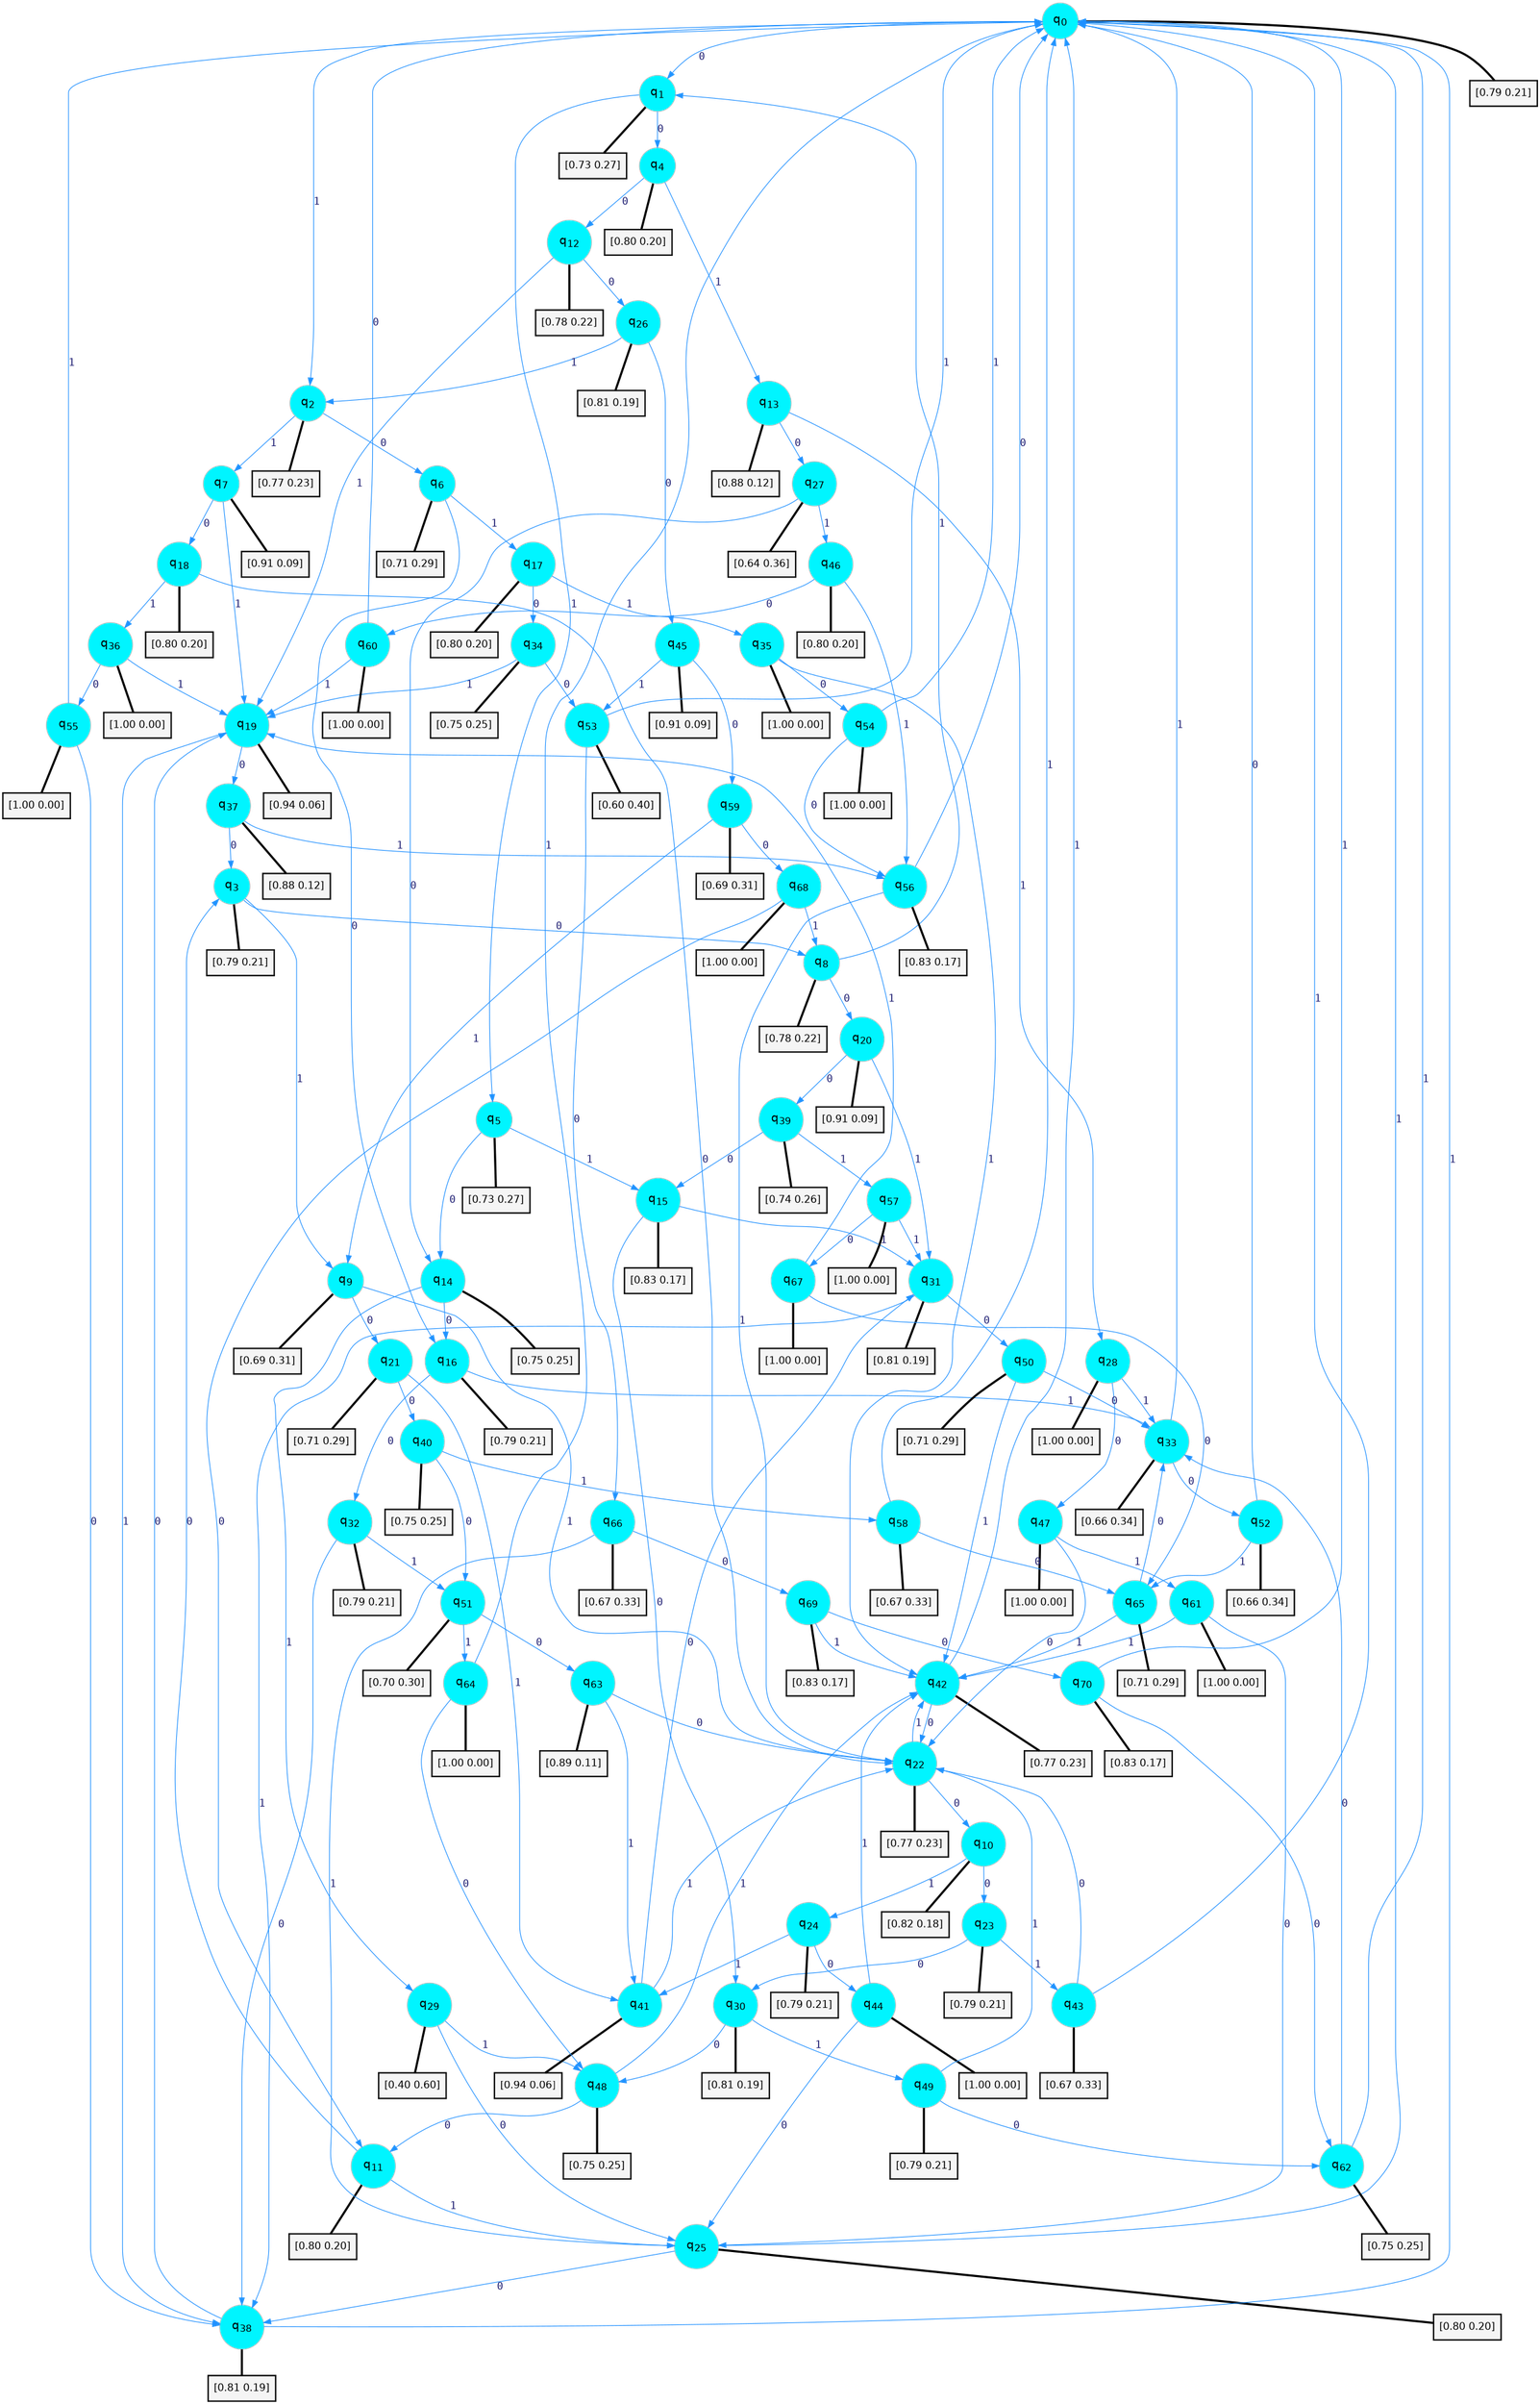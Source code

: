 digraph G {
graph [
bgcolor=transparent, dpi=300, rankdir=TD, size="40,25"];
node [
color=gray, fillcolor=turquoise1, fontcolor=black, fontname=Helvetica, fontsize=16, fontweight=bold, shape=circle, style=filled];
edge [
arrowsize=1, color=dodgerblue1, fontcolor=midnightblue, fontname=courier, fontweight=bold, penwidth=1, style=solid, weight=20];
0[label=<q<SUB>0</SUB>>];
1[label=<q<SUB>1</SUB>>];
2[label=<q<SUB>2</SUB>>];
3[label=<q<SUB>3</SUB>>];
4[label=<q<SUB>4</SUB>>];
5[label=<q<SUB>5</SUB>>];
6[label=<q<SUB>6</SUB>>];
7[label=<q<SUB>7</SUB>>];
8[label=<q<SUB>8</SUB>>];
9[label=<q<SUB>9</SUB>>];
10[label=<q<SUB>10</SUB>>];
11[label=<q<SUB>11</SUB>>];
12[label=<q<SUB>12</SUB>>];
13[label=<q<SUB>13</SUB>>];
14[label=<q<SUB>14</SUB>>];
15[label=<q<SUB>15</SUB>>];
16[label=<q<SUB>16</SUB>>];
17[label=<q<SUB>17</SUB>>];
18[label=<q<SUB>18</SUB>>];
19[label=<q<SUB>19</SUB>>];
20[label=<q<SUB>20</SUB>>];
21[label=<q<SUB>21</SUB>>];
22[label=<q<SUB>22</SUB>>];
23[label=<q<SUB>23</SUB>>];
24[label=<q<SUB>24</SUB>>];
25[label=<q<SUB>25</SUB>>];
26[label=<q<SUB>26</SUB>>];
27[label=<q<SUB>27</SUB>>];
28[label=<q<SUB>28</SUB>>];
29[label=<q<SUB>29</SUB>>];
30[label=<q<SUB>30</SUB>>];
31[label=<q<SUB>31</SUB>>];
32[label=<q<SUB>32</SUB>>];
33[label=<q<SUB>33</SUB>>];
34[label=<q<SUB>34</SUB>>];
35[label=<q<SUB>35</SUB>>];
36[label=<q<SUB>36</SUB>>];
37[label=<q<SUB>37</SUB>>];
38[label=<q<SUB>38</SUB>>];
39[label=<q<SUB>39</SUB>>];
40[label=<q<SUB>40</SUB>>];
41[label=<q<SUB>41</SUB>>];
42[label=<q<SUB>42</SUB>>];
43[label=<q<SUB>43</SUB>>];
44[label=<q<SUB>44</SUB>>];
45[label=<q<SUB>45</SUB>>];
46[label=<q<SUB>46</SUB>>];
47[label=<q<SUB>47</SUB>>];
48[label=<q<SUB>48</SUB>>];
49[label=<q<SUB>49</SUB>>];
50[label=<q<SUB>50</SUB>>];
51[label=<q<SUB>51</SUB>>];
52[label=<q<SUB>52</SUB>>];
53[label=<q<SUB>53</SUB>>];
54[label=<q<SUB>54</SUB>>];
55[label=<q<SUB>55</SUB>>];
56[label=<q<SUB>56</SUB>>];
57[label=<q<SUB>57</SUB>>];
58[label=<q<SUB>58</SUB>>];
59[label=<q<SUB>59</SUB>>];
60[label=<q<SUB>60</SUB>>];
61[label=<q<SUB>61</SUB>>];
62[label=<q<SUB>62</SUB>>];
63[label=<q<SUB>63</SUB>>];
64[label=<q<SUB>64</SUB>>];
65[label=<q<SUB>65</SUB>>];
66[label=<q<SUB>66</SUB>>];
67[label=<q<SUB>67</SUB>>];
68[label=<q<SUB>68</SUB>>];
69[label=<q<SUB>69</SUB>>];
70[label=<q<SUB>70</SUB>>];
71[label="[0.79 0.21]", shape=box,fontcolor=black, fontname=Helvetica, fontsize=14, penwidth=2, fillcolor=whitesmoke,color=black];
72[label="[0.73 0.27]", shape=box,fontcolor=black, fontname=Helvetica, fontsize=14, penwidth=2, fillcolor=whitesmoke,color=black];
73[label="[0.77 0.23]", shape=box,fontcolor=black, fontname=Helvetica, fontsize=14, penwidth=2, fillcolor=whitesmoke,color=black];
74[label="[0.79 0.21]", shape=box,fontcolor=black, fontname=Helvetica, fontsize=14, penwidth=2, fillcolor=whitesmoke,color=black];
75[label="[0.80 0.20]", shape=box,fontcolor=black, fontname=Helvetica, fontsize=14, penwidth=2, fillcolor=whitesmoke,color=black];
76[label="[0.73 0.27]", shape=box,fontcolor=black, fontname=Helvetica, fontsize=14, penwidth=2, fillcolor=whitesmoke,color=black];
77[label="[0.71 0.29]", shape=box,fontcolor=black, fontname=Helvetica, fontsize=14, penwidth=2, fillcolor=whitesmoke,color=black];
78[label="[0.91 0.09]", shape=box,fontcolor=black, fontname=Helvetica, fontsize=14, penwidth=2, fillcolor=whitesmoke,color=black];
79[label="[0.78 0.22]", shape=box,fontcolor=black, fontname=Helvetica, fontsize=14, penwidth=2, fillcolor=whitesmoke,color=black];
80[label="[0.69 0.31]", shape=box,fontcolor=black, fontname=Helvetica, fontsize=14, penwidth=2, fillcolor=whitesmoke,color=black];
81[label="[0.82 0.18]", shape=box,fontcolor=black, fontname=Helvetica, fontsize=14, penwidth=2, fillcolor=whitesmoke,color=black];
82[label="[0.80 0.20]", shape=box,fontcolor=black, fontname=Helvetica, fontsize=14, penwidth=2, fillcolor=whitesmoke,color=black];
83[label="[0.78 0.22]", shape=box,fontcolor=black, fontname=Helvetica, fontsize=14, penwidth=2, fillcolor=whitesmoke,color=black];
84[label="[0.88 0.12]", shape=box,fontcolor=black, fontname=Helvetica, fontsize=14, penwidth=2, fillcolor=whitesmoke,color=black];
85[label="[0.75 0.25]", shape=box,fontcolor=black, fontname=Helvetica, fontsize=14, penwidth=2, fillcolor=whitesmoke,color=black];
86[label="[0.83 0.17]", shape=box,fontcolor=black, fontname=Helvetica, fontsize=14, penwidth=2, fillcolor=whitesmoke,color=black];
87[label="[0.79 0.21]", shape=box,fontcolor=black, fontname=Helvetica, fontsize=14, penwidth=2, fillcolor=whitesmoke,color=black];
88[label="[0.80 0.20]", shape=box,fontcolor=black, fontname=Helvetica, fontsize=14, penwidth=2, fillcolor=whitesmoke,color=black];
89[label="[0.80 0.20]", shape=box,fontcolor=black, fontname=Helvetica, fontsize=14, penwidth=2, fillcolor=whitesmoke,color=black];
90[label="[0.94 0.06]", shape=box,fontcolor=black, fontname=Helvetica, fontsize=14, penwidth=2, fillcolor=whitesmoke,color=black];
91[label="[0.91 0.09]", shape=box,fontcolor=black, fontname=Helvetica, fontsize=14, penwidth=2, fillcolor=whitesmoke,color=black];
92[label="[0.71 0.29]", shape=box,fontcolor=black, fontname=Helvetica, fontsize=14, penwidth=2, fillcolor=whitesmoke,color=black];
93[label="[0.77 0.23]", shape=box,fontcolor=black, fontname=Helvetica, fontsize=14, penwidth=2, fillcolor=whitesmoke,color=black];
94[label="[0.79 0.21]", shape=box,fontcolor=black, fontname=Helvetica, fontsize=14, penwidth=2, fillcolor=whitesmoke,color=black];
95[label="[0.79 0.21]", shape=box,fontcolor=black, fontname=Helvetica, fontsize=14, penwidth=2, fillcolor=whitesmoke,color=black];
96[label="[0.80 0.20]", shape=box,fontcolor=black, fontname=Helvetica, fontsize=14, penwidth=2, fillcolor=whitesmoke,color=black];
97[label="[0.81 0.19]", shape=box,fontcolor=black, fontname=Helvetica, fontsize=14, penwidth=2, fillcolor=whitesmoke,color=black];
98[label="[0.64 0.36]", shape=box,fontcolor=black, fontname=Helvetica, fontsize=14, penwidth=2, fillcolor=whitesmoke,color=black];
99[label="[1.00 0.00]", shape=box,fontcolor=black, fontname=Helvetica, fontsize=14, penwidth=2, fillcolor=whitesmoke,color=black];
100[label="[0.40 0.60]", shape=box,fontcolor=black, fontname=Helvetica, fontsize=14, penwidth=2, fillcolor=whitesmoke,color=black];
101[label="[0.81 0.19]", shape=box,fontcolor=black, fontname=Helvetica, fontsize=14, penwidth=2, fillcolor=whitesmoke,color=black];
102[label="[0.81 0.19]", shape=box,fontcolor=black, fontname=Helvetica, fontsize=14, penwidth=2, fillcolor=whitesmoke,color=black];
103[label="[0.79 0.21]", shape=box,fontcolor=black, fontname=Helvetica, fontsize=14, penwidth=2, fillcolor=whitesmoke,color=black];
104[label="[0.66 0.34]", shape=box,fontcolor=black, fontname=Helvetica, fontsize=14, penwidth=2, fillcolor=whitesmoke,color=black];
105[label="[0.75 0.25]", shape=box,fontcolor=black, fontname=Helvetica, fontsize=14, penwidth=2, fillcolor=whitesmoke,color=black];
106[label="[1.00 0.00]", shape=box,fontcolor=black, fontname=Helvetica, fontsize=14, penwidth=2, fillcolor=whitesmoke,color=black];
107[label="[1.00 0.00]", shape=box,fontcolor=black, fontname=Helvetica, fontsize=14, penwidth=2, fillcolor=whitesmoke,color=black];
108[label="[0.88 0.12]", shape=box,fontcolor=black, fontname=Helvetica, fontsize=14, penwidth=2, fillcolor=whitesmoke,color=black];
109[label="[0.81 0.19]", shape=box,fontcolor=black, fontname=Helvetica, fontsize=14, penwidth=2, fillcolor=whitesmoke,color=black];
110[label="[0.74 0.26]", shape=box,fontcolor=black, fontname=Helvetica, fontsize=14, penwidth=2, fillcolor=whitesmoke,color=black];
111[label="[0.75 0.25]", shape=box,fontcolor=black, fontname=Helvetica, fontsize=14, penwidth=2, fillcolor=whitesmoke,color=black];
112[label="[0.94 0.06]", shape=box,fontcolor=black, fontname=Helvetica, fontsize=14, penwidth=2, fillcolor=whitesmoke,color=black];
113[label="[0.77 0.23]", shape=box,fontcolor=black, fontname=Helvetica, fontsize=14, penwidth=2, fillcolor=whitesmoke,color=black];
114[label="[0.67 0.33]", shape=box,fontcolor=black, fontname=Helvetica, fontsize=14, penwidth=2, fillcolor=whitesmoke,color=black];
115[label="[1.00 0.00]", shape=box,fontcolor=black, fontname=Helvetica, fontsize=14, penwidth=2, fillcolor=whitesmoke,color=black];
116[label="[0.91 0.09]", shape=box,fontcolor=black, fontname=Helvetica, fontsize=14, penwidth=2, fillcolor=whitesmoke,color=black];
117[label="[0.80 0.20]", shape=box,fontcolor=black, fontname=Helvetica, fontsize=14, penwidth=2, fillcolor=whitesmoke,color=black];
118[label="[1.00 0.00]", shape=box,fontcolor=black, fontname=Helvetica, fontsize=14, penwidth=2, fillcolor=whitesmoke,color=black];
119[label="[0.75 0.25]", shape=box,fontcolor=black, fontname=Helvetica, fontsize=14, penwidth=2, fillcolor=whitesmoke,color=black];
120[label="[0.79 0.21]", shape=box,fontcolor=black, fontname=Helvetica, fontsize=14, penwidth=2, fillcolor=whitesmoke,color=black];
121[label="[0.71 0.29]", shape=box,fontcolor=black, fontname=Helvetica, fontsize=14, penwidth=2, fillcolor=whitesmoke,color=black];
122[label="[0.70 0.30]", shape=box,fontcolor=black, fontname=Helvetica, fontsize=14, penwidth=2, fillcolor=whitesmoke,color=black];
123[label="[0.66 0.34]", shape=box,fontcolor=black, fontname=Helvetica, fontsize=14, penwidth=2, fillcolor=whitesmoke,color=black];
124[label="[0.60 0.40]", shape=box,fontcolor=black, fontname=Helvetica, fontsize=14, penwidth=2, fillcolor=whitesmoke,color=black];
125[label="[1.00 0.00]", shape=box,fontcolor=black, fontname=Helvetica, fontsize=14, penwidth=2, fillcolor=whitesmoke,color=black];
126[label="[1.00 0.00]", shape=box,fontcolor=black, fontname=Helvetica, fontsize=14, penwidth=2, fillcolor=whitesmoke,color=black];
127[label="[0.83 0.17]", shape=box,fontcolor=black, fontname=Helvetica, fontsize=14, penwidth=2, fillcolor=whitesmoke,color=black];
128[label="[1.00 0.00]", shape=box,fontcolor=black, fontname=Helvetica, fontsize=14, penwidth=2, fillcolor=whitesmoke,color=black];
129[label="[0.67 0.33]", shape=box,fontcolor=black, fontname=Helvetica, fontsize=14, penwidth=2, fillcolor=whitesmoke,color=black];
130[label="[0.69 0.31]", shape=box,fontcolor=black, fontname=Helvetica, fontsize=14, penwidth=2, fillcolor=whitesmoke,color=black];
131[label="[1.00 0.00]", shape=box,fontcolor=black, fontname=Helvetica, fontsize=14, penwidth=2, fillcolor=whitesmoke,color=black];
132[label="[1.00 0.00]", shape=box,fontcolor=black, fontname=Helvetica, fontsize=14, penwidth=2, fillcolor=whitesmoke,color=black];
133[label="[0.75 0.25]", shape=box,fontcolor=black, fontname=Helvetica, fontsize=14, penwidth=2, fillcolor=whitesmoke,color=black];
134[label="[0.89 0.11]", shape=box,fontcolor=black, fontname=Helvetica, fontsize=14, penwidth=2, fillcolor=whitesmoke,color=black];
135[label="[1.00 0.00]", shape=box,fontcolor=black, fontname=Helvetica, fontsize=14, penwidth=2, fillcolor=whitesmoke,color=black];
136[label="[0.71 0.29]", shape=box,fontcolor=black, fontname=Helvetica, fontsize=14, penwidth=2, fillcolor=whitesmoke,color=black];
137[label="[0.67 0.33]", shape=box,fontcolor=black, fontname=Helvetica, fontsize=14, penwidth=2, fillcolor=whitesmoke,color=black];
138[label="[1.00 0.00]", shape=box,fontcolor=black, fontname=Helvetica, fontsize=14, penwidth=2, fillcolor=whitesmoke,color=black];
139[label="[1.00 0.00]", shape=box,fontcolor=black, fontname=Helvetica, fontsize=14, penwidth=2, fillcolor=whitesmoke,color=black];
140[label="[0.83 0.17]", shape=box,fontcolor=black, fontname=Helvetica, fontsize=14, penwidth=2, fillcolor=whitesmoke,color=black];
141[label="[0.83 0.17]", shape=box,fontcolor=black, fontname=Helvetica, fontsize=14, penwidth=2, fillcolor=whitesmoke,color=black];
0->1 [label=0];
0->2 [label=1];
0->71 [arrowhead=none, penwidth=3,color=black];
1->4 [label=0];
1->5 [label=1];
1->72 [arrowhead=none, penwidth=3,color=black];
2->6 [label=0];
2->7 [label=1];
2->73 [arrowhead=none, penwidth=3,color=black];
3->8 [label=0];
3->9 [label=1];
3->74 [arrowhead=none, penwidth=3,color=black];
4->12 [label=0];
4->13 [label=1];
4->75 [arrowhead=none, penwidth=3,color=black];
5->14 [label=0];
5->15 [label=1];
5->76 [arrowhead=none, penwidth=3,color=black];
6->16 [label=0];
6->17 [label=1];
6->77 [arrowhead=none, penwidth=3,color=black];
7->18 [label=0];
7->19 [label=1];
7->78 [arrowhead=none, penwidth=3,color=black];
8->20 [label=0];
8->1 [label=1];
8->79 [arrowhead=none, penwidth=3,color=black];
9->21 [label=0];
9->22 [label=1];
9->80 [arrowhead=none, penwidth=3,color=black];
10->23 [label=0];
10->24 [label=1];
10->81 [arrowhead=none, penwidth=3,color=black];
11->3 [label=0];
11->25 [label=1];
11->82 [arrowhead=none, penwidth=3,color=black];
12->26 [label=0];
12->19 [label=1];
12->83 [arrowhead=none, penwidth=3,color=black];
13->27 [label=0];
13->28 [label=1];
13->84 [arrowhead=none, penwidth=3,color=black];
14->16 [label=0];
14->29 [label=1];
14->85 [arrowhead=none, penwidth=3,color=black];
15->30 [label=0];
15->31 [label=1];
15->86 [arrowhead=none, penwidth=3,color=black];
16->32 [label=0];
16->33 [label=1];
16->87 [arrowhead=none, penwidth=3,color=black];
17->34 [label=0];
17->35 [label=1];
17->88 [arrowhead=none, penwidth=3,color=black];
18->22 [label=0];
18->36 [label=1];
18->89 [arrowhead=none, penwidth=3,color=black];
19->37 [label=0];
19->38 [label=1];
19->90 [arrowhead=none, penwidth=3,color=black];
20->39 [label=0];
20->31 [label=1];
20->91 [arrowhead=none, penwidth=3,color=black];
21->40 [label=0];
21->41 [label=1];
21->92 [arrowhead=none, penwidth=3,color=black];
22->10 [label=0];
22->42 [label=1];
22->93 [arrowhead=none, penwidth=3,color=black];
23->30 [label=0];
23->43 [label=1];
23->94 [arrowhead=none, penwidth=3,color=black];
24->44 [label=0];
24->41 [label=1];
24->95 [arrowhead=none, penwidth=3,color=black];
25->38 [label=0];
25->0 [label=1];
25->96 [arrowhead=none, penwidth=3,color=black];
26->45 [label=0];
26->2 [label=1];
26->97 [arrowhead=none, penwidth=3,color=black];
27->14 [label=0];
27->46 [label=1];
27->98 [arrowhead=none, penwidth=3,color=black];
28->47 [label=0];
28->33 [label=1];
28->99 [arrowhead=none, penwidth=3,color=black];
29->25 [label=0];
29->48 [label=1];
29->100 [arrowhead=none, penwidth=3,color=black];
30->48 [label=0];
30->49 [label=1];
30->101 [arrowhead=none, penwidth=3,color=black];
31->50 [label=0];
31->38 [label=1];
31->102 [arrowhead=none, penwidth=3,color=black];
32->38 [label=0];
32->51 [label=1];
32->103 [arrowhead=none, penwidth=3,color=black];
33->52 [label=0];
33->0 [label=1];
33->104 [arrowhead=none, penwidth=3,color=black];
34->53 [label=0];
34->19 [label=1];
34->105 [arrowhead=none, penwidth=3,color=black];
35->54 [label=0];
35->42 [label=1];
35->106 [arrowhead=none, penwidth=3,color=black];
36->55 [label=0];
36->19 [label=1];
36->107 [arrowhead=none, penwidth=3,color=black];
37->3 [label=0];
37->56 [label=1];
37->108 [arrowhead=none, penwidth=3,color=black];
38->19 [label=0];
38->0 [label=1];
38->109 [arrowhead=none, penwidth=3,color=black];
39->15 [label=0];
39->57 [label=1];
39->110 [arrowhead=none, penwidth=3,color=black];
40->51 [label=0];
40->58 [label=1];
40->111 [arrowhead=none, penwidth=3,color=black];
41->31 [label=0];
41->22 [label=1];
41->112 [arrowhead=none, penwidth=3,color=black];
42->22 [label=0];
42->0 [label=1];
42->113 [arrowhead=none, penwidth=3,color=black];
43->22 [label=0];
43->0 [label=1];
43->114 [arrowhead=none, penwidth=3,color=black];
44->25 [label=0];
44->42 [label=1];
44->115 [arrowhead=none, penwidth=3,color=black];
45->59 [label=0];
45->53 [label=1];
45->116 [arrowhead=none, penwidth=3,color=black];
46->60 [label=0];
46->56 [label=1];
46->117 [arrowhead=none, penwidth=3,color=black];
47->22 [label=0];
47->61 [label=1];
47->118 [arrowhead=none, penwidth=3,color=black];
48->11 [label=0];
48->42 [label=1];
48->119 [arrowhead=none, penwidth=3,color=black];
49->62 [label=0];
49->22 [label=1];
49->120 [arrowhead=none, penwidth=3,color=black];
50->33 [label=0];
50->42 [label=1];
50->121 [arrowhead=none, penwidth=3,color=black];
51->63 [label=0];
51->64 [label=1];
51->122 [arrowhead=none, penwidth=3,color=black];
52->0 [label=0];
52->65 [label=1];
52->123 [arrowhead=none, penwidth=3,color=black];
53->66 [label=0];
53->0 [label=1];
53->124 [arrowhead=none, penwidth=3,color=black];
54->56 [label=0];
54->0 [label=1];
54->125 [arrowhead=none, penwidth=3,color=black];
55->38 [label=0];
55->0 [label=1];
55->126 [arrowhead=none, penwidth=3,color=black];
56->0 [label=0];
56->22 [label=1];
56->127 [arrowhead=none, penwidth=3,color=black];
57->67 [label=0];
57->31 [label=1];
57->128 [arrowhead=none, penwidth=3,color=black];
58->65 [label=0];
58->0 [label=1];
58->129 [arrowhead=none, penwidth=3,color=black];
59->68 [label=0];
59->9 [label=1];
59->130 [arrowhead=none, penwidth=3,color=black];
60->0 [label=0];
60->19 [label=1];
60->131 [arrowhead=none, penwidth=3,color=black];
61->25 [label=0];
61->42 [label=1];
61->132 [arrowhead=none, penwidth=3,color=black];
62->33 [label=0];
62->0 [label=1];
62->133 [arrowhead=none, penwidth=3,color=black];
63->22 [label=0];
63->41 [label=1];
63->134 [arrowhead=none, penwidth=3,color=black];
64->48 [label=0];
64->0 [label=1];
64->135 [arrowhead=none, penwidth=3,color=black];
65->33 [label=0];
65->42 [label=1];
65->136 [arrowhead=none, penwidth=3,color=black];
66->69 [label=0];
66->25 [label=1];
66->137 [arrowhead=none, penwidth=3,color=black];
67->65 [label=0];
67->19 [label=1];
67->138 [arrowhead=none, penwidth=3,color=black];
68->11 [label=0];
68->8 [label=1];
68->139 [arrowhead=none, penwidth=3,color=black];
69->70 [label=0];
69->42 [label=1];
69->140 [arrowhead=none, penwidth=3,color=black];
70->62 [label=0];
70->0 [label=1];
70->141 [arrowhead=none, penwidth=3,color=black];
}
